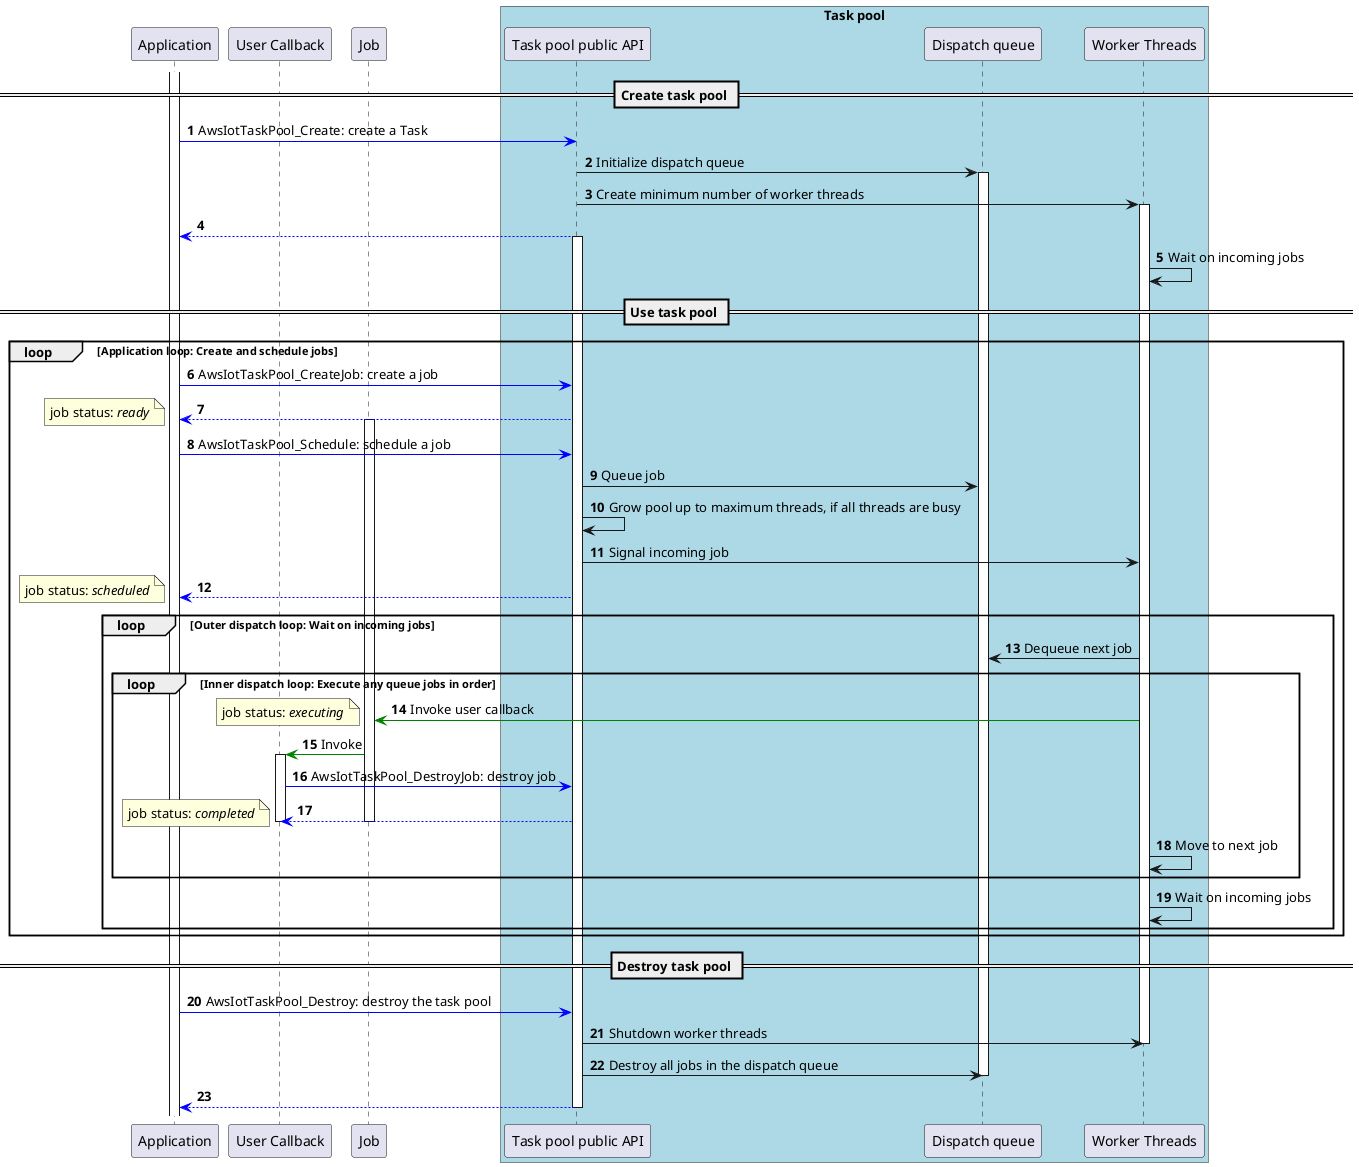 @startuml
skinparam classFontSize 8
skinparam classFontName Helvetica
autonumber

participant "Application" as app
participant "User Callback" as callback
participant "Job" as job

participant "Task pool public API" as TP
participant "Dispatch queue" as queue
participant "Worker Threads" as workers

box "Task pool" #LightBlue
    participant TP
    participant queue
    participant workers
end box

== Create task pool ==

activate app

app -[#blue]> TP: AwsIotTaskPool_Create: create a Task 
TP -> queue: Initialize dispatch queue
activate queue
TP -> workers: Create minimum number of worker threads
activate workers
TP --[#blue]> app
activate TP
workers -> workers: Wait on incoming jobs

== Use task pool ==

loop Application loop: Create and schedule jobs
	app -[#blue]> TP: AwsIotTaskPool_CreateJob: create a job
	TP --[#blue]> app
	activate job
	note left: job status: //ready//
	
	app -[#blue]> TP: AwsIotTaskPool_Schedule: schedule a job
	TP -> queue: Queue job
	TP -> TP: Grow pool up to maximum threads, if all threads are busy
	TP -> workers: Signal incoming job
	TP --[#blue]> app
	note left: job status: //scheduled//
	
	loop Outer dispatch loop: Wait on incoming jobs
		workers -> queue: Dequeue next job
		loop Inner dispatch loop: Execute any queue jobs in order
			workers -[#green]> job: Invoke user callback
			note left: job status: //executing//
			job -[#green]> callback: Invoke
			activate callback
			callback -[#blue]> TP: AwsIotTaskPool_DestroyJob: destroy job
			TP --[#blue]> callback
			note left: job status: //completed//
			deactivate job
			deactivate callback
			workers -> workers: Move to next job
		end
		workers -> workers: Wait on incoming jobs
	end
	
end
	
== Destroy task pool ==

    app -[#blue]> TP: AwsIotTaskPool_Destroy: destroy the task pool
	TP -> workers: Shutdown worker threads
	deactivate workers
	TP -> queue: Destroy all jobs in the dispatch queue
	deactivate queue
    TP --[#blue]> app
	deactivate TP

@enduml
